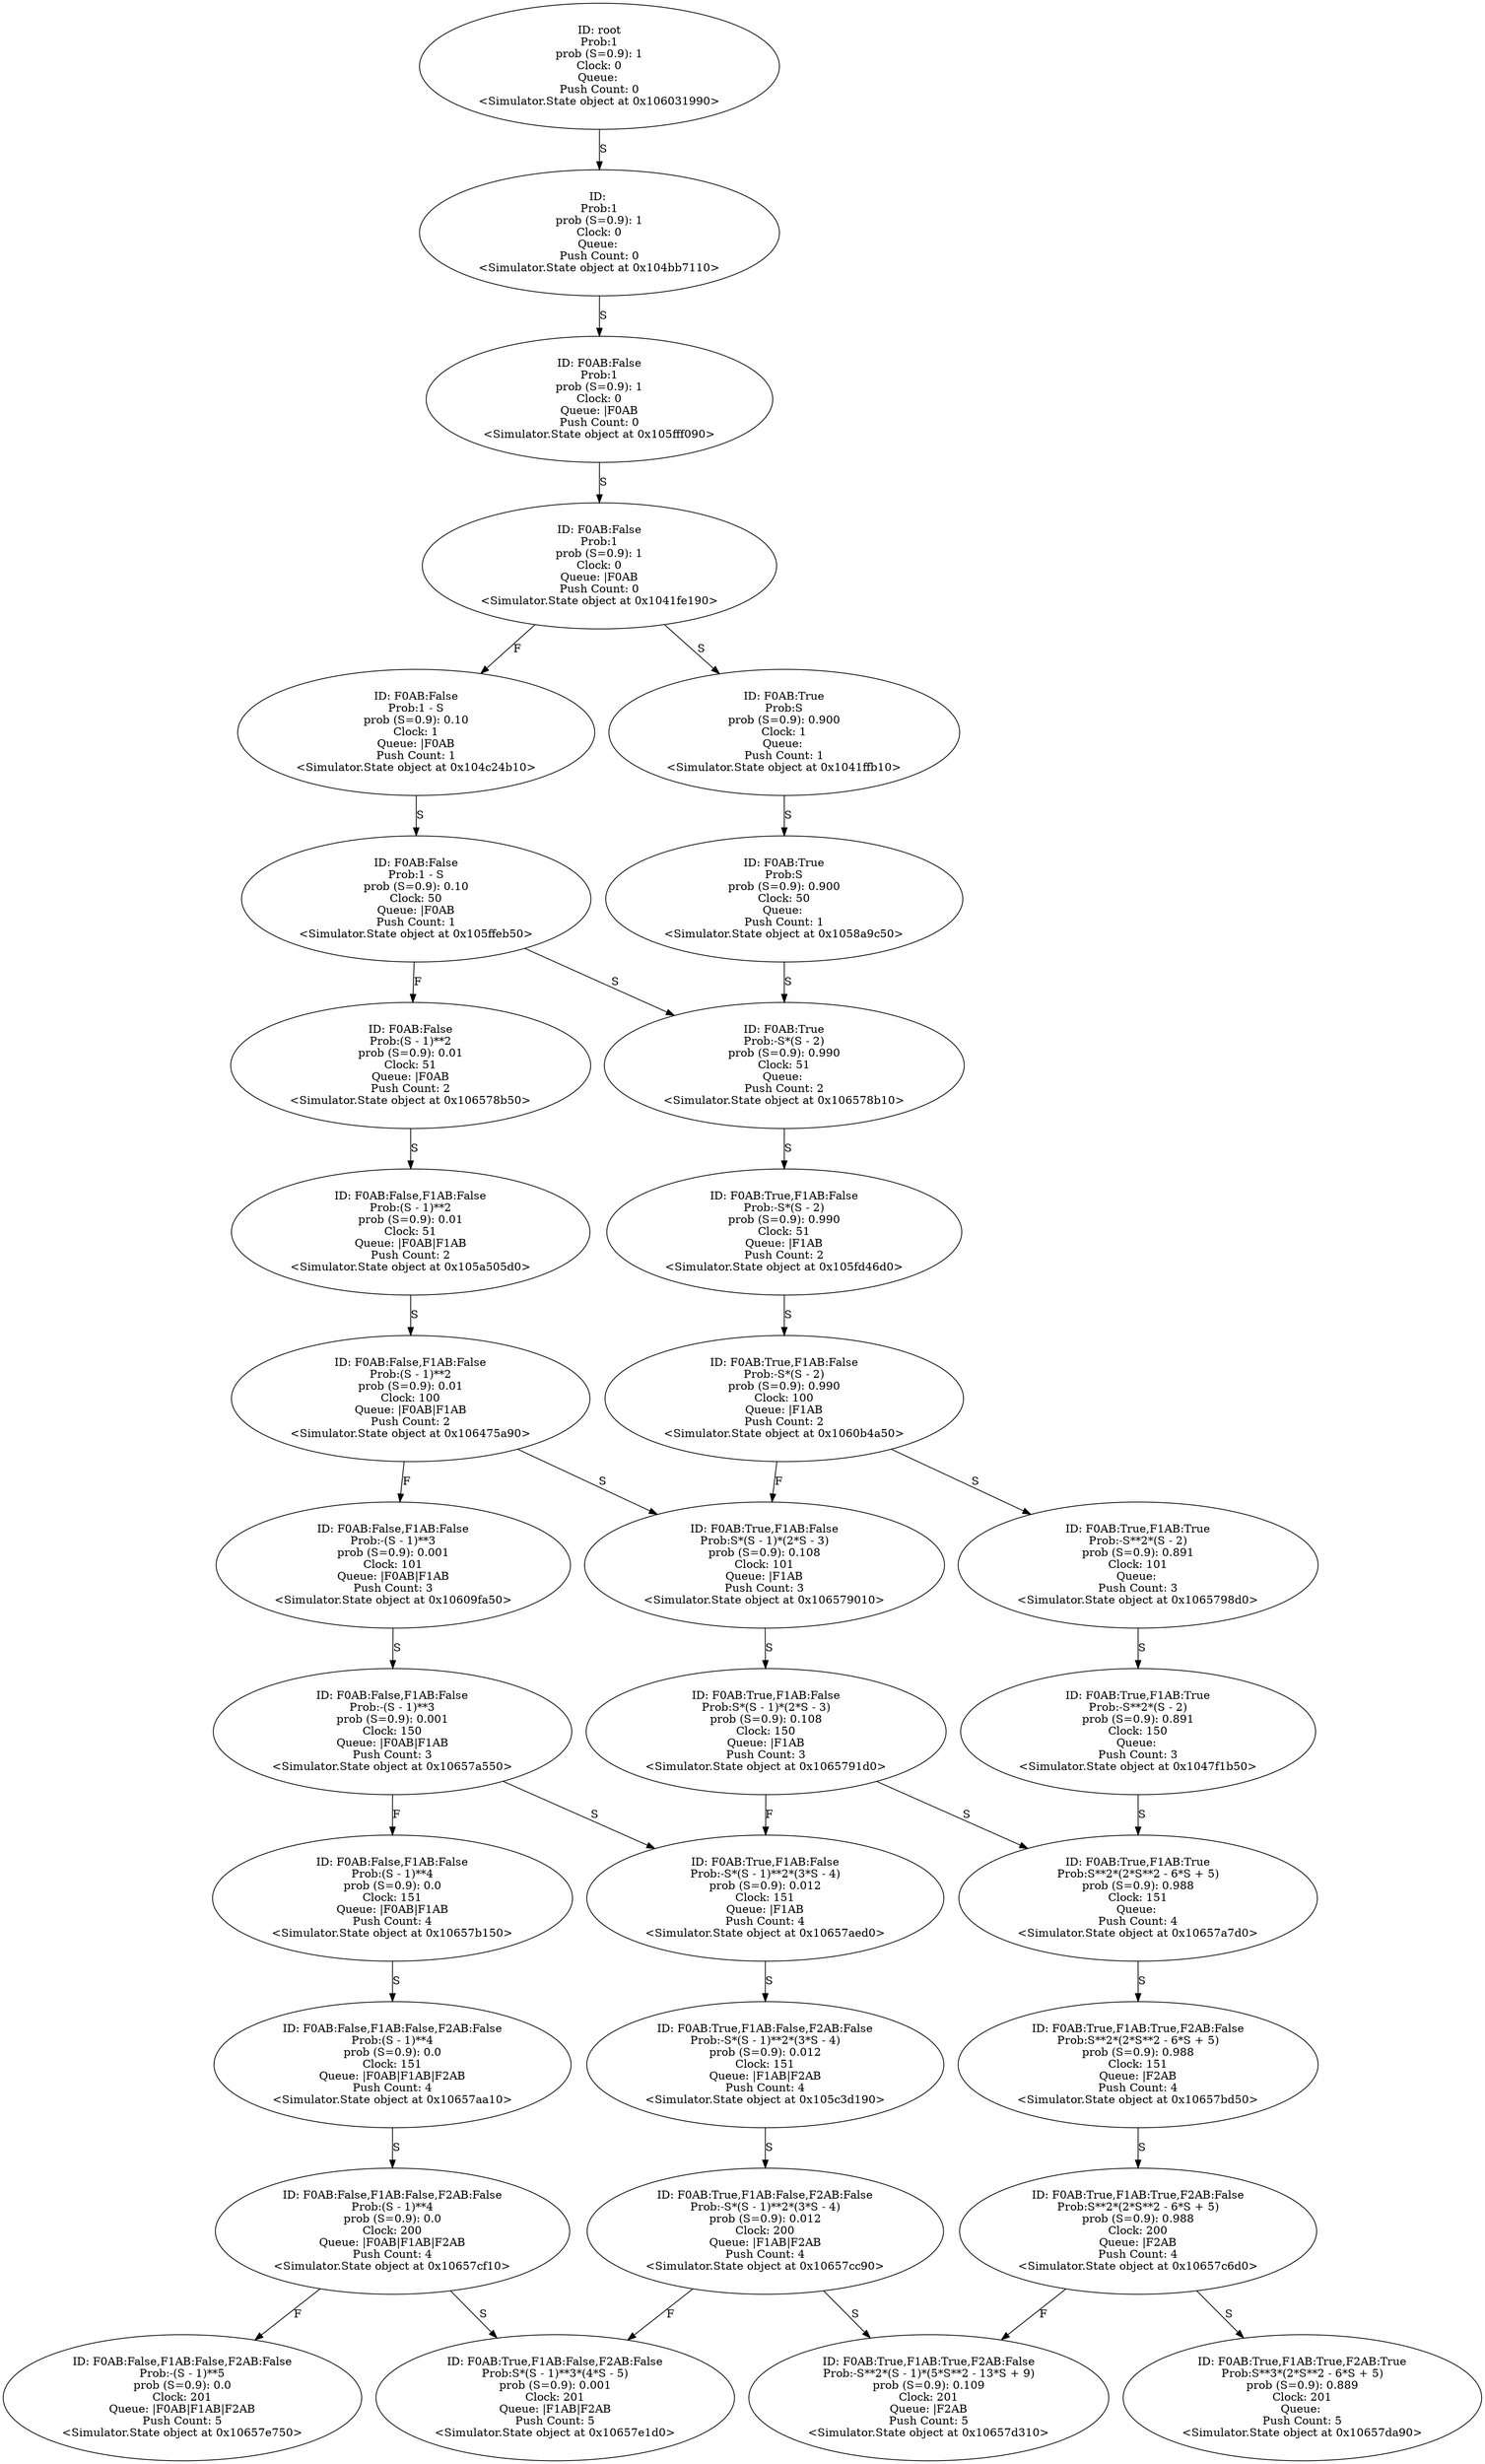 digraph "./Output/./controled_frequency_S50_R100_t0_tPlus200" {
	<Simulator.State object at 0x106031990> [label="ID: root
Prob:1
prob (S=0.9): 1
Clock: 0
Queue: 
Push Count: 0
<Simulator.State object at 0x106031990>"]
	<Simulator.State object at 0x106031990> -> <Simulator.State object at 0x104bb7110> [label=S]
	<Simulator.State object at 0x104bb7110> [label="ID: 
Prob:1
prob (S=0.9): 1
Clock: 0
Queue: 
Push Count: 0
<Simulator.State object at 0x104bb7110>"]
	<Simulator.State object at 0x104bb7110> -> <Simulator.State object at 0x105fff090> [label=S]
	<Simulator.State object at 0x105fff090> [label="ID: F0AB:False
Prob:1
prob (S=0.9): 1
Clock: 0
Queue: |F0AB
Push Count: 0
<Simulator.State object at 0x105fff090>"]
	<Simulator.State object at 0x105fff090> -> <Simulator.State object at 0x1041fe190> [label=S]
	<Simulator.State object at 0x1041fe190> [label="ID: F0AB:False
Prob:1
prob (S=0.9): 1
Clock: 0
Queue: |F0AB
Push Count: 0
<Simulator.State object at 0x1041fe190>"]
	<Simulator.State object at 0x1041fe190> -> <Simulator.State object at 0x104c24b10> [label=F]
	<Simulator.State object at 0x1041fe190> -> <Simulator.State object at 0x1041ffb10> [label=S]
	<Simulator.State object at 0x104c24b10> [label="ID: F0AB:False
Prob:1 - S
prob (S=0.9): 0.10
Clock: 1
Queue: |F0AB
Push Count: 1
<Simulator.State object at 0x104c24b10>"]
	<Simulator.State object at 0x104c24b10> -> <Simulator.State object at 0x105ffeb50> [label=S]
	<Simulator.State object at 0x1041ffb10> [label="ID: F0AB:True
Prob:S
prob (S=0.9): 0.900
Clock: 1
Queue: 
Push Count: 1
<Simulator.State object at 0x1041ffb10>"]
	<Simulator.State object at 0x1041ffb10> -> <Simulator.State object at 0x1058a9c50> [label=S]
	<Simulator.State object at 0x105ffeb50> [label="ID: F0AB:False
Prob:1 - S
prob (S=0.9): 0.10
Clock: 50
Queue: |F0AB
Push Count: 1
<Simulator.State object at 0x105ffeb50>"]
	<Simulator.State object at 0x105ffeb50> -> <Simulator.State object at 0x106578b50> [label=F]
	<Simulator.State object at 0x105ffeb50> -> <Simulator.State object at 0x106578b10> [label=S]
	<Simulator.State object at 0x1058a9c50> [label="ID: F0AB:True
Prob:S
prob (S=0.9): 0.900
Clock: 50
Queue: 
Push Count: 1
<Simulator.State object at 0x1058a9c50>"]
	<Simulator.State object at 0x1058a9c50> -> <Simulator.State object at 0x106578b10> [label=S]
	<Simulator.State object at 0x106578b50> [label="ID: F0AB:False
Prob:(S - 1)**2
prob (S=0.9): 0.01
Clock: 51
Queue: |F0AB
Push Count: 2
<Simulator.State object at 0x106578b50>"]
	<Simulator.State object at 0x106578b50> -> <Simulator.State object at 0x105a505d0> [label=S]
	<Simulator.State object at 0x106578b10> [label="ID: F0AB:True
Prob:-S*(S - 2)
prob (S=0.9): 0.990
Clock: 51
Queue: 
Push Count: 2
<Simulator.State object at 0x106578b10>"]
	<Simulator.State object at 0x106578b10> -> <Simulator.State object at 0x105fd46d0> [label=S]
	<Simulator.State object at 0x105a505d0> [label="ID: F0AB:False,F1AB:False
Prob:(S - 1)**2
prob (S=0.9): 0.01
Clock: 51
Queue: |F0AB|F1AB
Push Count: 2
<Simulator.State object at 0x105a505d0>"]
	<Simulator.State object at 0x105a505d0> -> <Simulator.State object at 0x106475a90> [label=S]
	<Simulator.State object at 0x105fd46d0> [label="ID: F0AB:True,F1AB:False
Prob:-S*(S - 2)
prob (S=0.9): 0.990
Clock: 51
Queue: |F1AB
Push Count: 2
<Simulator.State object at 0x105fd46d0>"]
	<Simulator.State object at 0x105fd46d0> -> <Simulator.State object at 0x1060b4a50> [label=S]
	<Simulator.State object at 0x106475a90> [label="ID: F0AB:False,F1AB:False
Prob:(S - 1)**2
prob (S=0.9): 0.01
Clock: 100
Queue: |F0AB|F1AB
Push Count: 2
<Simulator.State object at 0x106475a90>"]
	<Simulator.State object at 0x106475a90> -> <Simulator.State object at 0x10609fa50> [label=F]
	<Simulator.State object at 0x106475a90> -> <Simulator.State object at 0x106579010> [label=S]
	<Simulator.State object at 0x1060b4a50> [label="ID: F0AB:True,F1AB:False
Prob:-S*(S - 2)
prob (S=0.9): 0.990
Clock: 100
Queue: |F1AB
Push Count: 2
<Simulator.State object at 0x1060b4a50>"]
	<Simulator.State object at 0x1060b4a50> -> <Simulator.State object at 0x106579010> [label=F]
	<Simulator.State object at 0x1060b4a50> -> <Simulator.State object at 0x1065798d0> [label=S]
	<Simulator.State object at 0x10609fa50> [label="ID: F0AB:False,F1AB:False
Prob:-(S - 1)**3
prob (S=0.9): 0.001
Clock: 101
Queue: |F0AB|F1AB
Push Count: 3
<Simulator.State object at 0x10609fa50>"]
	<Simulator.State object at 0x10609fa50> -> <Simulator.State object at 0x10657a550> [label=S]
	<Simulator.State object at 0x106579010> [label="ID: F0AB:True,F1AB:False
Prob:S*(S - 1)*(2*S - 3)
prob (S=0.9): 0.108
Clock: 101
Queue: |F1AB
Push Count: 3
<Simulator.State object at 0x106579010>"]
	<Simulator.State object at 0x106579010> -> <Simulator.State object at 0x1065791d0> [label=S]
	<Simulator.State object at 0x1065798d0> [label="ID: F0AB:True,F1AB:True
Prob:-S**2*(S - 2)
prob (S=0.9): 0.891
Clock: 101
Queue: 
Push Count: 3
<Simulator.State object at 0x1065798d0>"]
	<Simulator.State object at 0x1065798d0> -> <Simulator.State object at 0x1047f1b50> [label=S]
	<Simulator.State object at 0x10657a550> [label="ID: F0AB:False,F1AB:False
Prob:-(S - 1)**3
prob (S=0.9): 0.001
Clock: 150
Queue: |F0AB|F1AB
Push Count: 3
<Simulator.State object at 0x10657a550>"]
	<Simulator.State object at 0x10657a550> -> <Simulator.State object at 0x10657b150> [label=F]
	<Simulator.State object at 0x10657a550> -> <Simulator.State object at 0x10657aed0> [label=S]
	<Simulator.State object at 0x1065791d0> [label="ID: F0AB:True,F1AB:False
Prob:S*(S - 1)*(2*S - 3)
prob (S=0.9): 0.108
Clock: 150
Queue: |F1AB
Push Count: 3
<Simulator.State object at 0x1065791d0>"]
	<Simulator.State object at 0x1065791d0> -> <Simulator.State object at 0x10657aed0> [label=F]
	<Simulator.State object at 0x1065791d0> -> <Simulator.State object at 0x10657a7d0> [label=S]
	<Simulator.State object at 0x1047f1b50> [label="ID: F0AB:True,F1AB:True
Prob:-S**2*(S - 2)
prob (S=0.9): 0.891
Clock: 150
Queue: 
Push Count: 3
<Simulator.State object at 0x1047f1b50>"]
	<Simulator.State object at 0x1047f1b50> -> <Simulator.State object at 0x10657a7d0> [label=S]
	<Simulator.State object at 0x10657b150> [label="ID: F0AB:False,F1AB:False
Prob:(S - 1)**4
prob (S=0.9): 0.0
Clock: 151
Queue: |F0AB|F1AB
Push Count: 4
<Simulator.State object at 0x10657b150>"]
	<Simulator.State object at 0x10657b150> -> <Simulator.State object at 0x10657aa10> [label=S]
	<Simulator.State object at 0x10657aed0> [label="ID: F0AB:True,F1AB:False
Prob:-S*(S - 1)**2*(3*S - 4)
prob (S=0.9): 0.012
Clock: 151
Queue: |F1AB
Push Count: 4
<Simulator.State object at 0x10657aed0>"]
	<Simulator.State object at 0x10657aed0> -> <Simulator.State object at 0x105c3d190> [label=S]
	<Simulator.State object at 0x10657a7d0> [label="ID: F0AB:True,F1AB:True
Prob:S**2*(2*S**2 - 6*S + 5)
prob (S=0.9): 0.988
Clock: 151
Queue: 
Push Count: 4
<Simulator.State object at 0x10657a7d0>"]
	<Simulator.State object at 0x10657a7d0> -> <Simulator.State object at 0x10657bd50> [label=S]
	<Simulator.State object at 0x10657aa10> [label="ID: F0AB:False,F1AB:False,F2AB:False
Prob:(S - 1)**4
prob (S=0.9): 0.0
Clock: 151
Queue: |F0AB|F1AB|F2AB
Push Count: 4
<Simulator.State object at 0x10657aa10>"]
	<Simulator.State object at 0x10657aa10> -> <Simulator.State object at 0x10657cf10> [label=S]
	<Simulator.State object at 0x105c3d190> [label="ID: F0AB:True,F1AB:False,F2AB:False
Prob:-S*(S - 1)**2*(3*S - 4)
prob (S=0.9): 0.012
Clock: 151
Queue: |F1AB|F2AB
Push Count: 4
<Simulator.State object at 0x105c3d190>"]
	<Simulator.State object at 0x105c3d190> -> <Simulator.State object at 0x10657cc90> [label=S]
	<Simulator.State object at 0x10657bd50> [label="ID: F0AB:True,F1AB:True,F2AB:False
Prob:S**2*(2*S**2 - 6*S + 5)
prob (S=0.9): 0.988
Clock: 151
Queue: |F2AB
Push Count: 4
<Simulator.State object at 0x10657bd50>"]
	<Simulator.State object at 0x10657bd50> -> <Simulator.State object at 0x10657c6d0> [label=S]
	<Simulator.State object at 0x10657cf10> [label="ID: F0AB:False,F1AB:False,F2AB:False
Prob:(S - 1)**4
prob (S=0.9): 0.0
Clock: 200
Queue: |F0AB|F1AB|F2AB
Push Count: 4
<Simulator.State object at 0x10657cf10>"]
	<Simulator.State object at 0x10657cf10> -> <Simulator.State object at 0x10657e750> [label=F]
	<Simulator.State object at 0x10657cf10> -> <Simulator.State object at 0x10657e1d0> [label=S]
	<Simulator.State object at 0x10657cc90> [label="ID: F0AB:True,F1AB:False,F2AB:False
Prob:-S*(S - 1)**2*(3*S - 4)
prob (S=0.9): 0.012
Clock: 200
Queue: |F1AB|F2AB
Push Count: 4
<Simulator.State object at 0x10657cc90>"]
	<Simulator.State object at 0x10657cc90> -> <Simulator.State object at 0x10657e1d0> [label=F]
	<Simulator.State object at 0x10657cc90> -> <Simulator.State object at 0x10657d310> [label=S]
	<Simulator.State object at 0x10657c6d0> [label="ID: F0AB:True,F1AB:True,F2AB:False
Prob:S**2*(2*S**2 - 6*S + 5)
prob (S=0.9): 0.988
Clock: 200
Queue: |F2AB
Push Count: 4
<Simulator.State object at 0x10657c6d0>"]
	<Simulator.State object at 0x10657c6d0> -> <Simulator.State object at 0x10657d310> [label=F]
	<Simulator.State object at 0x10657c6d0> -> <Simulator.State object at 0x10657da90> [label=S]
	<Simulator.State object at 0x10657e750> [label="ID: F0AB:False,F1AB:False,F2AB:False
Prob:-(S - 1)**5
prob (S=0.9): 0.0
Clock: 201
Queue: |F0AB|F1AB|F2AB
Push Count: 5
<Simulator.State object at 0x10657e750>"]
	<Simulator.State object at 0x10657e1d0> [label="ID: F0AB:True,F1AB:False,F2AB:False
Prob:S*(S - 1)**3*(4*S - 5)
prob (S=0.9): 0.001
Clock: 201
Queue: |F1AB|F2AB
Push Count: 5
<Simulator.State object at 0x10657e1d0>"]
	<Simulator.State object at 0x10657d310> [label="ID: F0AB:True,F1AB:True,F2AB:False
Prob:-S**2*(S - 1)*(5*S**2 - 13*S + 9)
prob (S=0.9): 0.109
Clock: 201
Queue: |F2AB
Push Count: 5
<Simulator.State object at 0x10657d310>"]
	<Simulator.State object at 0x10657da90> [label="ID: F0AB:True,F1AB:True,F2AB:True
Prob:S**3*(2*S**2 - 6*S + 5)
prob (S=0.9): 0.889
Clock: 201
Queue: 
Push Count: 5
<Simulator.State object at 0x10657da90>"]
}
